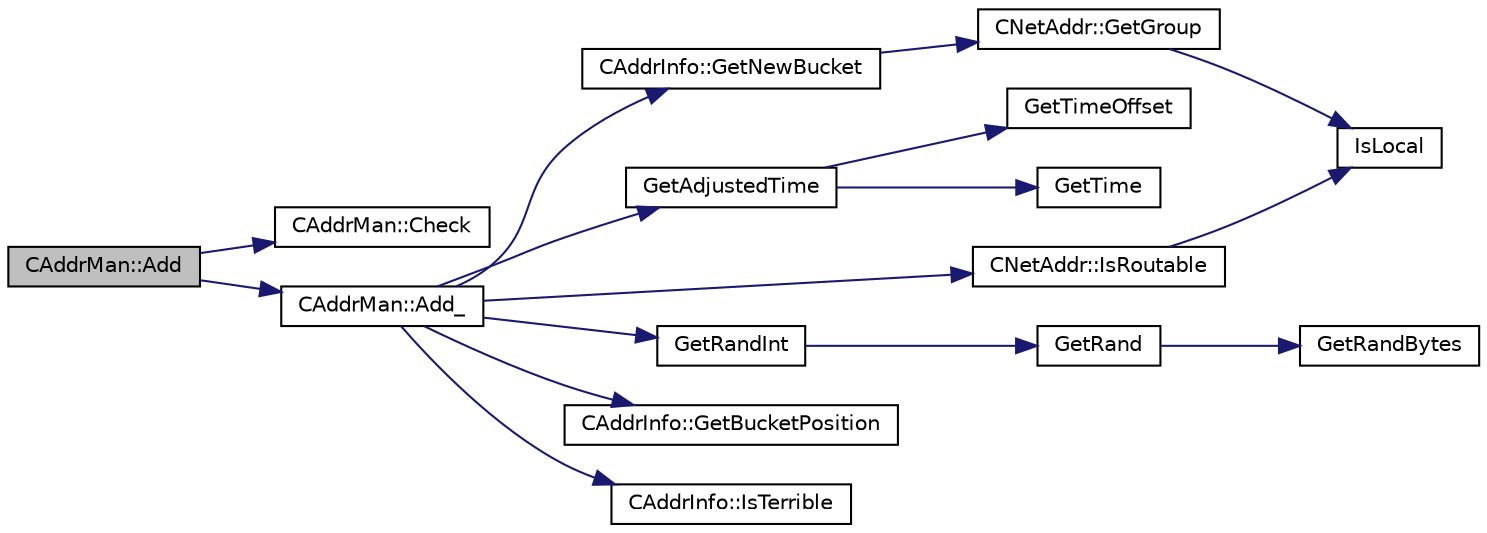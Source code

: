 digraph "CAddrMan::Add"
{
  edge [fontname="Helvetica",fontsize="10",labelfontname="Helvetica",labelfontsize="10"];
  node [fontname="Helvetica",fontsize="10",shape=record];
  rankdir="LR";
  Node7 [label="CAddrMan::Add",height=0.2,width=0.4,color="black", fillcolor="grey75", style="filled", fontcolor="black"];
  Node7 -> Node8 [color="midnightblue",fontsize="10",style="solid",fontname="Helvetica"];
  Node8 [label="CAddrMan::Check",height=0.2,width=0.4,color="black", fillcolor="white", style="filled",URL="$class_c_addr_man.html#a0c2677ae50ce0d680f0105b285d1f5d0",tooltip="Consistency check. "];
  Node7 -> Node9 [color="midnightblue",fontsize="10",style="solid",fontname="Helvetica"];
  Node9 [label="CAddrMan::Add_",height=0.2,width=0.4,color="black", fillcolor="white", style="filled",URL="$class_c_addr_man.html#a9dd6df8b1904548a86054d19d4a90724",tooltip="Add an entry to the \"new\" table. "];
  Node9 -> Node10 [color="midnightblue",fontsize="10",style="solid",fontname="Helvetica"];
  Node10 [label="CNetAddr::IsRoutable",height=0.2,width=0.4,color="black", fillcolor="white", style="filled",URL="$class_c_net_addr.html#a4e3b2fea2a6151c76684b3812df4a5c3"];
  Node10 -> Node11 [color="midnightblue",fontsize="10",style="solid",fontname="Helvetica"];
  Node11 [label="IsLocal",height=0.2,width=0.4,color="black", fillcolor="white", style="filled",URL="$net_8cpp.html#a16fa1bd4d34c4c29c90903fc3cdf7517",tooltip="check whether a given address is potentially local "];
  Node9 -> Node12 [color="midnightblue",fontsize="10",style="solid",fontname="Helvetica"];
  Node12 [label="GetAdjustedTime",height=0.2,width=0.4,color="black", fillcolor="white", style="filled",URL="$timedata_8cpp.html#a09f81b9c7650f898cf3cf305b87547e6"];
  Node12 -> Node13 [color="midnightblue",fontsize="10",style="solid",fontname="Helvetica"];
  Node13 [label="GetTime",height=0.2,width=0.4,color="black", fillcolor="white", style="filled",URL="$utiltime_8cpp.html#a46fac5fba8ba905b5f9acb364f5d8c6f",tooltip="For unit testing. "];
  Node12 -> Node14 [color="midnightblue",fontsize="10",style="solid",fontname="Helvetica"];
  Node14 [label="GetTimeOffset",height=0.2,width=0.4,color="black", fillcolor="white", style="filled",URL="$timedata_8cpp.html#a50ca5344c75631267633f15cfe5e983e",tooltip="\"Never go to sea with two chronometers; take one or three.\" Our three time sources are: ..."];
  Node9 -> Node15 [color="midnightblue",fontsize="10",style="solid",fontname="Helvetica"];
  Node15 [label="GetRandInt",height=0.2,width=0.4,color="black", fillcolor="white", style="filled",URL="$random_8cpp.html#a0e44e088732172da6662db2d5e37d4b2"];
  Node15 -> Node16 [color="midnightblue",fontsize="10",style="solid",fontname="Helvetica"];
  Node16 [label="GetRand",height=0.2,width=0.4,color="black", fillcolor="white", style="filled",URL="$random_8cpp.html#a27d9149d522b1fa87d84e5e9ca902aef"];
  Node16 -> Node17 [color="midnightblue",fontsize="10",style="solid",fontname="Helvetica"];
  Node17 [label="GetRandBytes",height=0.2,width=0.4,color="black", fillcolor="white", style="filled",URL="$random_8cpp.html#ada0c29949c4d1ac0cc027d93c4771423",tooltip="Functions to gather random data via the OpenSSL PRNG. "];
  Node9 -> Node18 [color="midnightblue",fontsize="10",style="solid",fontname="Helvetica"];
  Node18 [label="CAddrInfo::GetNewBucket",height=0.2,width=0.4,color="black", fillcolor="white", style="filled",URL="$class_c_addr_info.html#ae4459cd7719834bbcf77874757c6875e",tooltip="Calculate in which \"new\" bucket this entry belongs, given a certain source. "];
  Node18 -> Node19 [color="midnightblue",fontsize="10",style="solid",fontname="Helvetica"];
  Node19 [label="CNetAddr::GetGroup",height=0.2,width=0.4,color="black", fillcolor="white", style="filled",URL="$class_c_net_addr.html#a6f8211515f809f6972ce327433d41458"];
  Node19 -> Node11 [color="midnightblue",fontsize="10",style="solid",fontname="Helvetica"];
  Node9 -> Node20 [color="midnightblue",fontsize="10",style="solid",fontname="Helvetica"];
  Node20 [label="CAddrInfo::GetBucketPosition",height=0.2,width=0.4,color="black", fillcolor="white", style="filled",URL="$class_c_addr_info.html#a3a133ffb3fbf67cbeb5f4bc683fa9126",tooltip="Calculate in which position of a bucket to store this entry. "];
  Node9 -> Node21 [color="midnightblue",fontsize="10",style="solid",fontname="Helvetica"];
  Node21 [label="CAddrInfo::IsTerrible",height=0.2,width=0.4,color="black", fillcolor="white", style="filled",URL="$class_c_addr_info.html#a600725db90b879aee92128a3409af8aa",tooltip="Determine whether the statistics about this entry are bad enough so that it can just be deleted..."];
}

